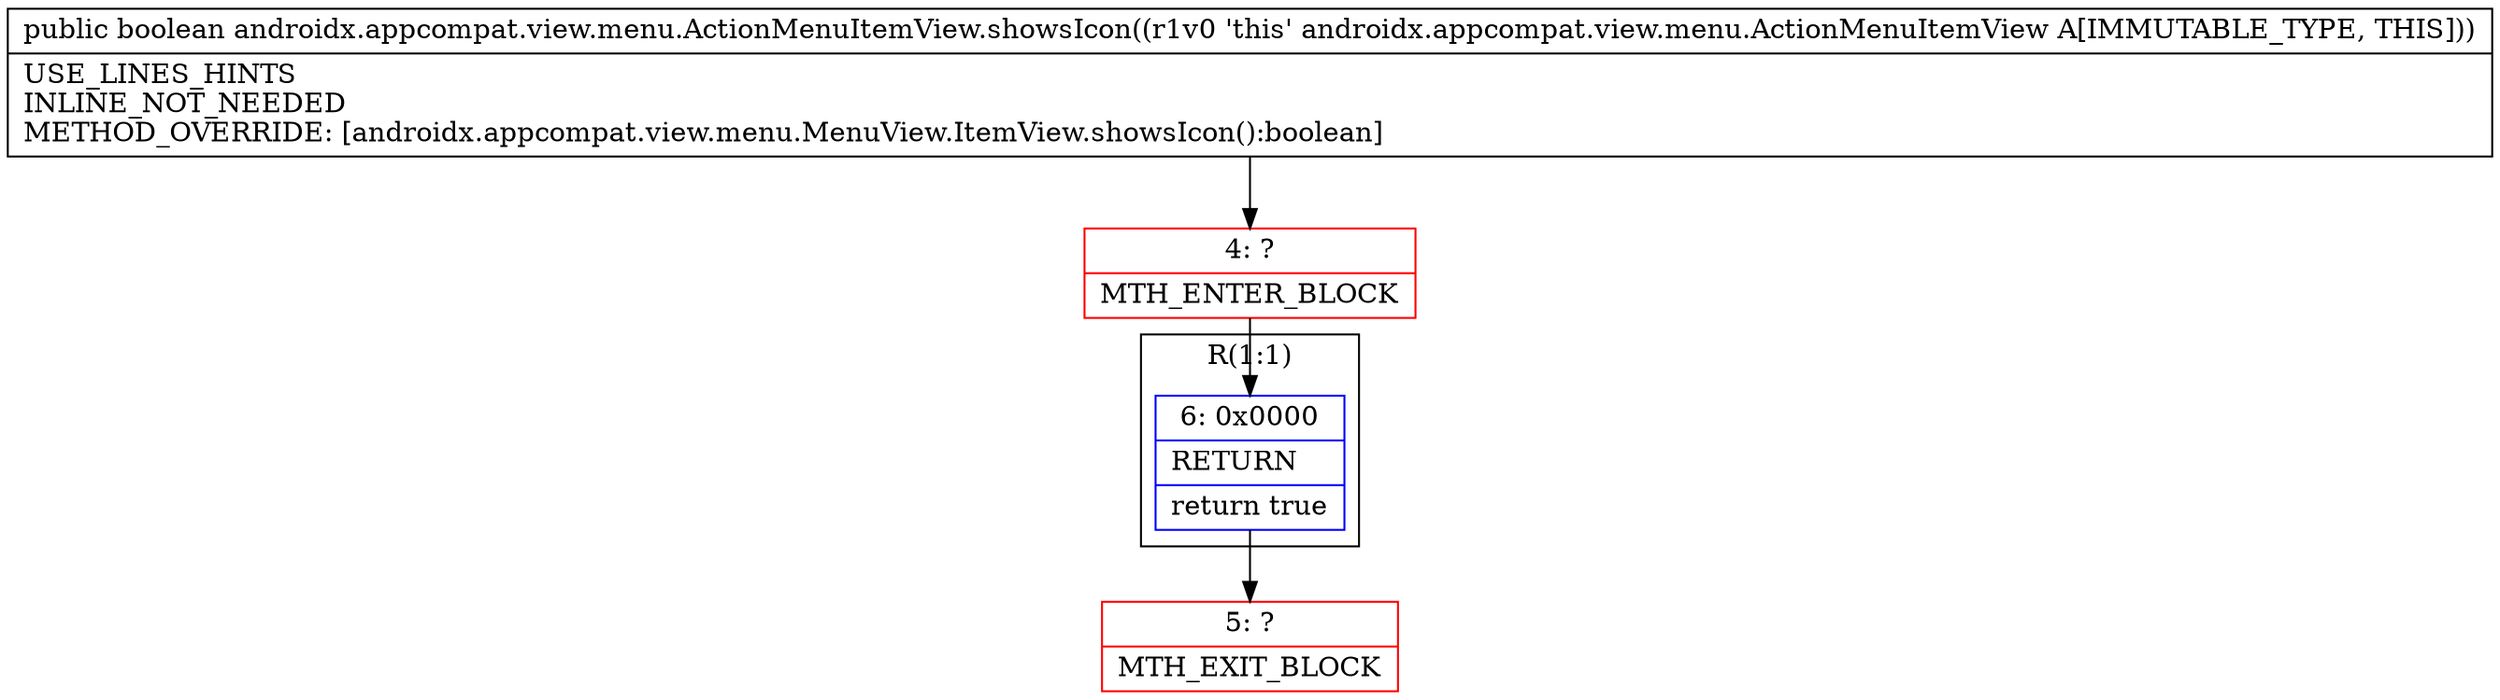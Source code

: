 digraph "CFG forandroidx.appcompat.view.menu.ActionMenuItemView.showsIcon()Z" {
subgraph cluster_Region_1257979679 {
label = "R(1:1)";
node [shape=record,color=blue];
Node_6 [shape=record,label="{6\:\ 0x0000|RETURN\l|return true\l}"];
}
Node_4 [shape=record,color=red,label="{4\:\ ?|MTH_ENTER_BLOCK\l}"];
Node_5 [shape=record,color=red,label="{5\:\ ?|MTH_EXIT_BLOCK\l}"];
MethodNode[shape=record,label="{public boolean androidx.appcompat.view.menu.ActionMenuItemView.showsIcon((r1v0 'this' androidx.appcompat.view.menu.ActionMenuItemView A[IMMUTABLE_TYPE, THIS]))  | USE_LINES_HINTS\lINLINE_NOT_NEEDED\lMETHOD_OVERRIDE: [androidx.appcompat.view.menu.MenuView.ItemView.showsIcon():boolean]\l}"];
MethodNode -> Node_4;Node_6 -> Node_5;
Node_4 -> Node_6;
}

